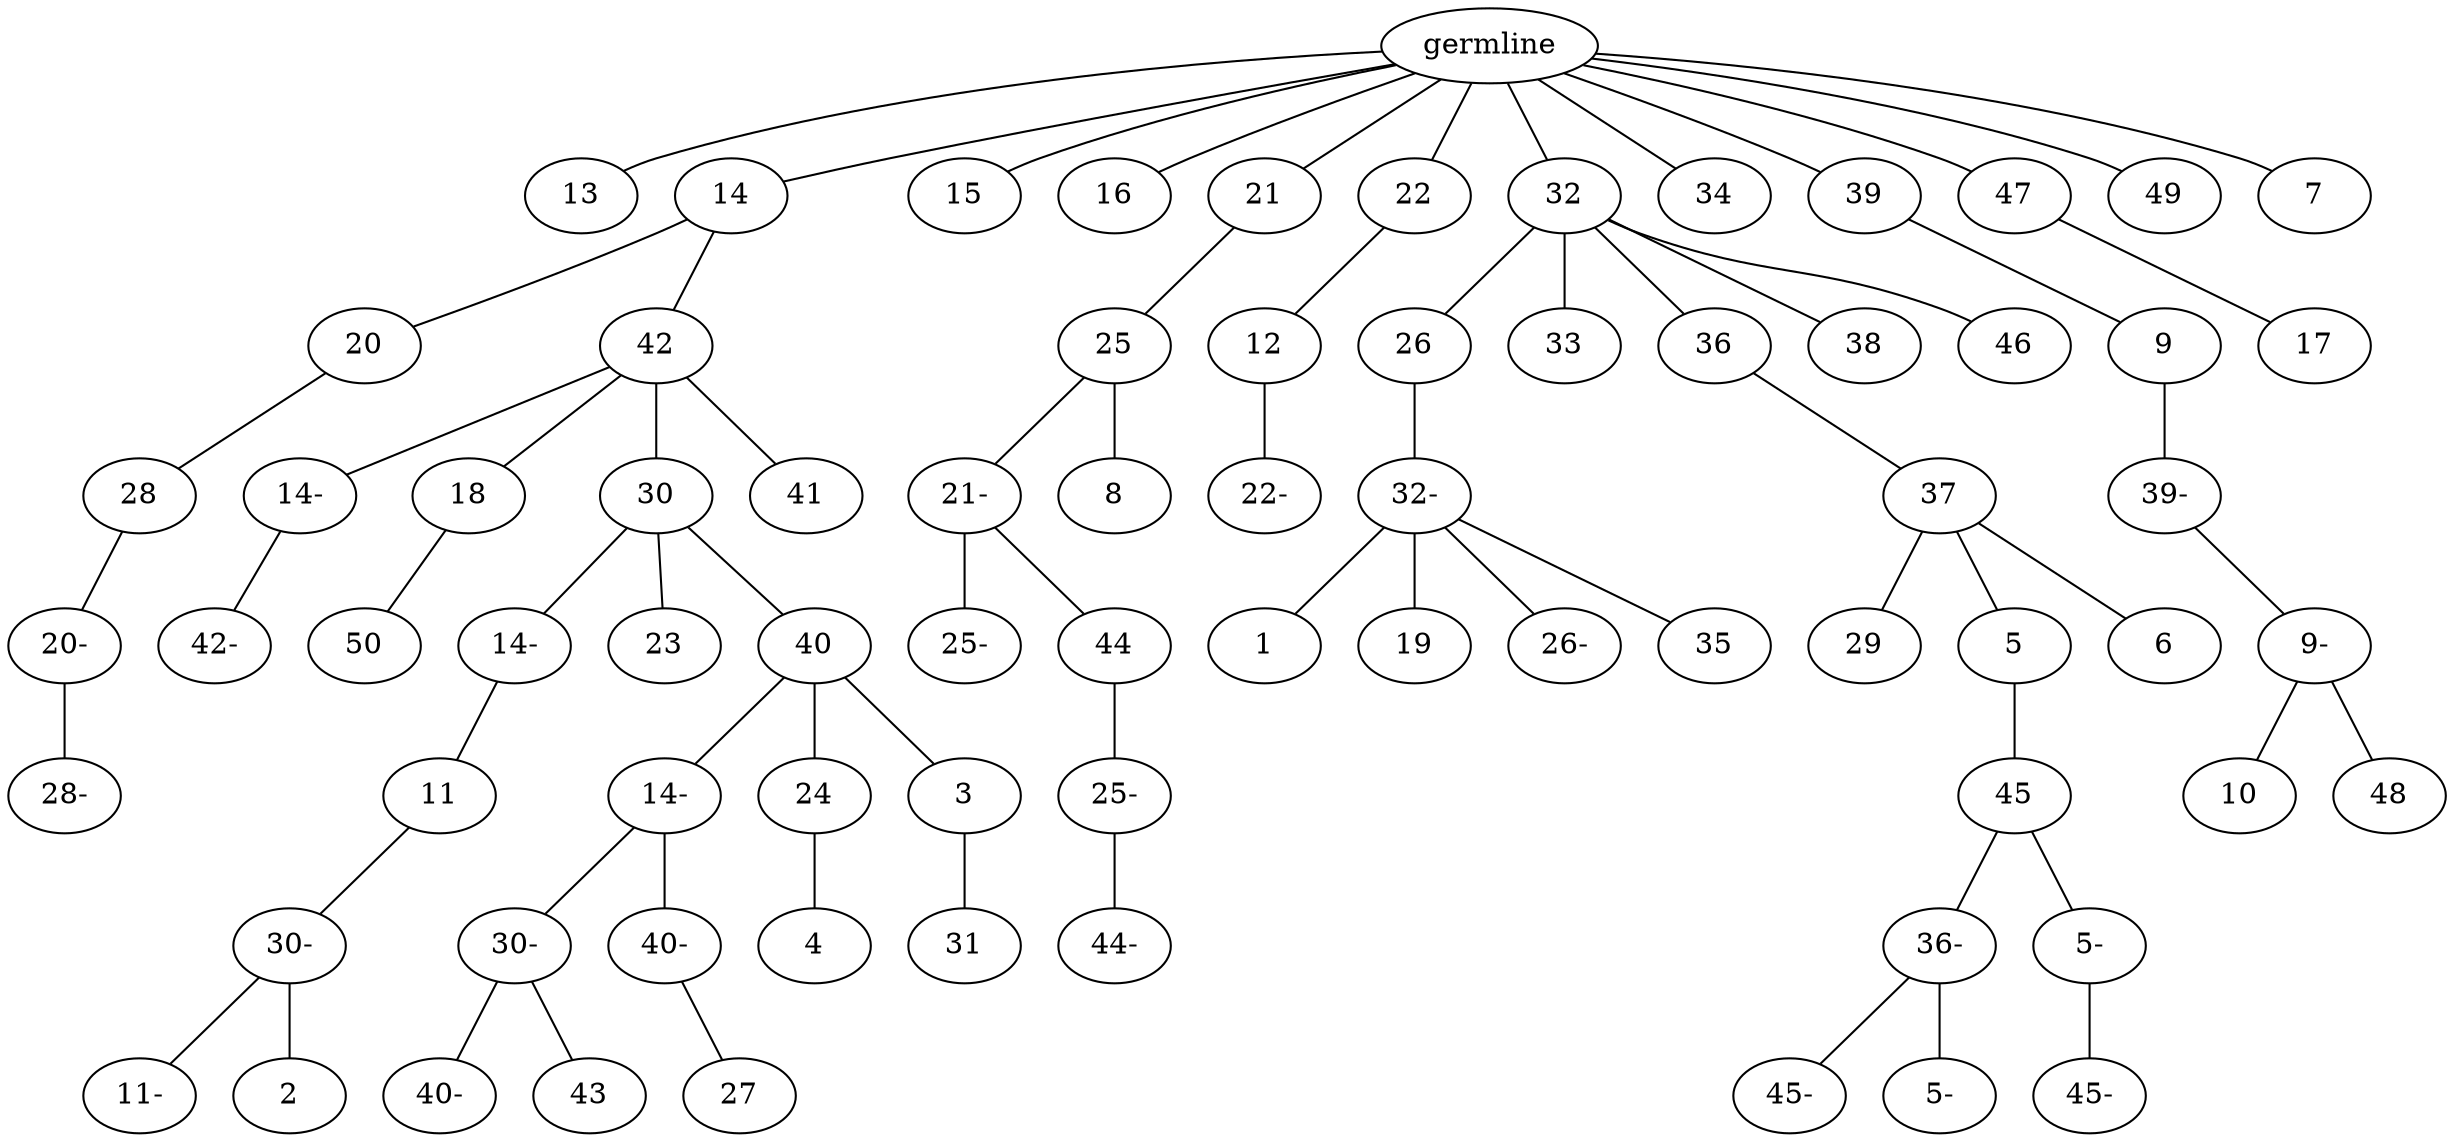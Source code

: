 graph tree {
    "139742606063168" [label="germline"];
    "139742598842592" [label="13"];
    "139742598843456" [label="14"];
    "139742598842256" [label="20"];
    "139742598842688" [label="28"];
    "139742598841632" [label="20-"];
    "139742598842016" [label="28-"];
    "139742598842736" [label="42"];
    "139742598841440" [label="14-"];
    "139742598842160" [label="42-"];
    "139742598842304" [label="18"];
    "139742598844128" [label="50"];
    "139742598841728" [label="30"];
    "139742598844368" [label="14-"];
    "139742598842784" [label="11"];
    "139742595189104" [label="30-"];
    "139742595188816" [label="11-"];
    "139742595188144" [label="2"];
    "139742603749408" [label="23"];
    "139742598843648" [label="40"];
    "139742595188240" [label="14-"];
    "139742595188960" [label="30-"];
    "139742595187808" [label="40-"];
    "139742595190304" [label="43"];
    "139742595190064" [label="40-"];
    "139742595190688" [label="27"];
    "139742595188768" [label="24"];
    "139742595189344" [label="4"];
    "139742595189056" [label="3"];
    "139742595190496" [label="31"];
    "139742598841776" [label="41"];
    "139742598841104" [label="15"];
    "139742598841008" [label="16"];
    "139742598842448" [label="21"];
    "139742595187712" [label="25"];
    "139742595187376" [label="21-"];
    "139742595187040" [label="25-"];
    "139742595188192" [label="44"];
    "139742595186800" [label="25-"];
    "139742602171008" [label="44-"];
    "139742595187952" [label="8"];
    "139742595186896" [label="22"];
    "139742595187664" [label="12"];
    "139742602173168" [label="22-"];
    "139742595188432" [label="32"];
    "139742602170576" [label="26"];
    "139742602172016" [label="32-"];
    "139742602171200" [label="1"];
    "139742602173504" [label="19"];
    "139742602174176" [label="26-"];
    "139742602171968" [label="35"];
    "139742602170480" [label="33"];
    "139742602173792" [label="36"];
    "139742602172592" [label="37"];
    "139742602171824" [label="29"];
    "139742602173408" [label="5"];
    "139742602171296" [label="45"];
    "139742598748576" [label="36-"];
    "139742598747760" [label="45-"];
    "139742598746896" [label="5-"];
    "139742598747952" [label="5-"];
    "139742598748240" [label="45-"];
    "139742602173312" [label="6"];
    "139742602172160" [label="38"];
    "139742602171632" [label="46"];
    "139742595188384" [label="34"];
    "139742602170720" [label="39"];
    "139742598747616" [label="9"];
    "139742598746560" [label="39-"];
    "139742598750112" [label="9-"];
    "139742598749248" [label="10"];
    "139742598746464" [label="48"];
    "139742598747232" [label="47"];
    "139742598749152" [label="17"];
    "139742598749008" [label="49"];
    "139742598749104" [label="7"];
    "139742606063168" -- "139742598842592";
    "139742606063168" -- "139742598843456";
    "139742606063168" -- "139742598841104";
    "139742606063168" -- "139742598841008";
    "139742606063168" -- "139742598842448";
    "139742606063168" -- "139742595186896";
    "139742606063168" -- "139742595188432";
    "139742606063168" -- "139742595188384";
    "139742606063168" -- "139742602170720";
    "139742606063168" -- "139742598747232";
    "139742606063168" -- "139742598749008";
    "139742606063168" -- "139742598749104";
    "139742598843456" -- "139742598842256";
    "139742598843456" -- "139742598842736";
    "139742598842256" -- "139742598842688";
    "139742598842688" -- "139742598841632";
    "139742598841632" -- "139742598842016";
    "139742598842736" -- "139742598841440";
    "139742598842736" -- "139742598842304";
    "139742598842736" -- "139742598841728";
    "139742598842736" -- "139742598841776";
    "139742598841440" -- "139742598842160";
    "139742598842304" -- "139742598844128";
    "139742598841728" -- "139742598844368";
    "139742598841728" -- "139742603749408";
    "139742598841728" -- "139742598843648";
    "139742598844368" -- "139742598842784";
    "139742598842784" -- "139742595189104";
    "139742595189104" -- "139742595188816";
    "139742595189104" -- "139742595188144";
    "139742598843648" -- "139742595188240";
    "139742598843648" -- "139742595188768";
    "139742598843648" -- "139742595189056";
    "139742595188240" -- "139742595188960";
    "139742595188240" -- "139742595190064";
    "139742595188960" -- "139742595187808";
    "139742595188960" -- "139742595190304";
    "139742595190064" -- "139742595190688";
    "139742595188768" -- "139742595189344";
    "139742595189056" -- "139742595190496";
    "139742598842448" -- "139742595187712";
    "139742595187712" -- "139742595187376";
    "139742595187712" -- "139742595187952";
    "139742595187376" -- "139742595187040";
    "139742595187376" -- "139742595188192";
    "139742595188192" -- "139742595186800";
    "139742595186800" -- "139742602171008";
    "139742595186896" -- "139742595187664";
    "139742595187664" -- "139742602173168";
    "139742595188432" -- "139742602170576";
    "139742595188432" -- "139742602170480";
    "139742595188432" -- "139742602173792";
    "139742595188432" -- "139742602172160";
    "139742595188432" -- "139742602171632";
    "139742602170576" -- "139742602172016";
    "139742602172016" -- "139742602171200";
    "139742602172016" -- "139742602173504";
    "139742602172016" -- "139742602174176";
    "139742602172016" -- "139742602171968";
    "139742602173792" -- "139742602172592";
    "139742602172592" -- "139742602171824";
    "139742602172592" -- "139742602173408";
    "139742602172592" -- "139742602173312";
    "139742602173408" -- "139742602171296";
    "139742602171296" -- "139742598748576";
    "139742602171296" -- "139742598747952";
    "139742598748576" -- "139742598747760";
    "139742598748576" -- "139742598746896";
    "139742598747952" -- "139742598748240";
    "139742602170720" -- "139742598747616";
    "139742598747616" -- "139742598746560";
    "139742598746560" -- "139742598750112";
    "139742598750112" -- "139742598749248";
    "139742598750112" -- "139742598746464";
    "139742598747232" -- "139742598749152";
}
